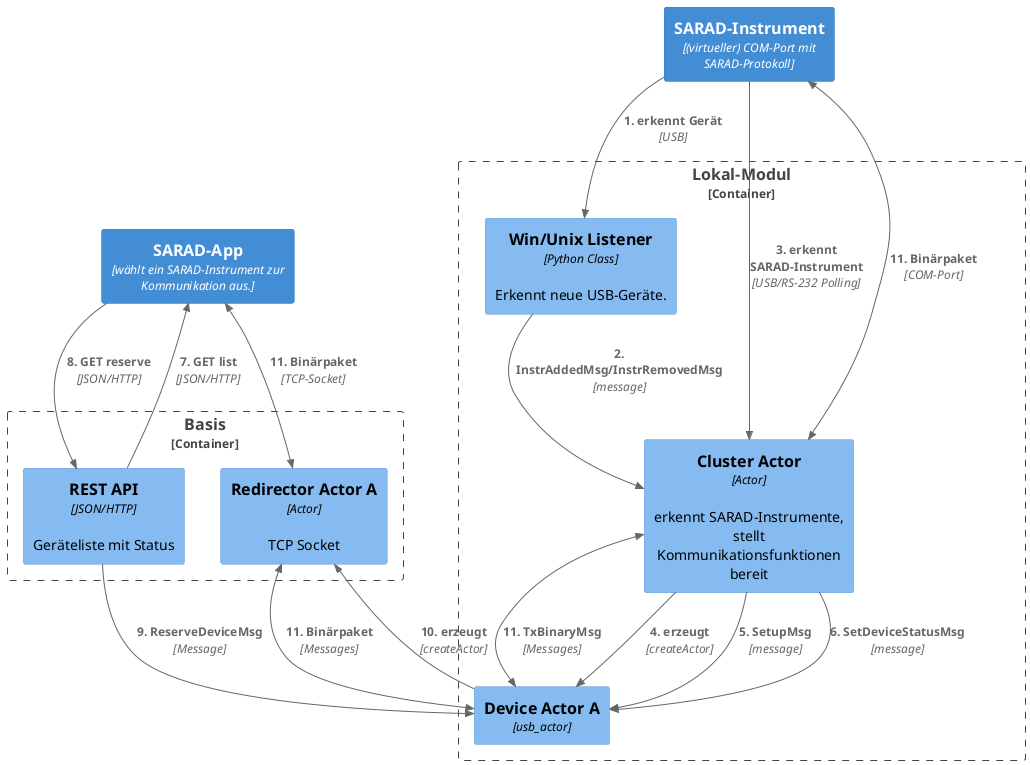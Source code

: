 @startuml
!include <c4/C4_Component.puml>
!include <office/Users/user.puml>

hide stereotype

'AddTagSupport("mod", $borderColor="#d73027")

!$app = "SARAD-App"
!$instr = "SARAD-Instrument"
!$instr_m = "SARAD-Instrumente"

Container(app, $app, "wählt ein $instr zur Kommunikation aus.")

Container_Boundary(mod, "Lokal-Modul") {
        Component(listener, "Win/Unix Listener", "Python Class", "Erkennt neue USB-Geräte.")
        Component(cluster_actor, "Cluster Actor", "Actor", "erkennt $instr_m, stellt Kommunikationsfunktionen bereit")
        Component(device_actor1, "Device Actor A", "usb_actor")
}
Container_Boundary(rs, "Basis") {
        Component(api, "REST API", "JSON/HTTP", "Geräteliste mit Status")
        Component(redirector1, "Redirector Actor A", "Actor", "TCP Socket")
}

Container(inst, $instr, "(virtueller) COM-Port mit SARAD-Protokoll")

Rel(inst, listener, "1. erkennt Gerät", "USB")
Rel(listener, cluster_actor, "2. InstrAddedMsg/InstrRemovedMsg", "message")
Rel(inst, cluster_actor, "3. erkennt $instr", "USB/RS-232 Polling")
Rel(cluster_actor, device_actor1, "4. erzeugt", "createActor")
Rel(cluster_actor, device_actor1, "5. SetupMsg", "message")
Rel(cluster_actor, device_actor1, "6. SetDeviceStatusMsg", "message")
Rel(api, app, "7. GET list", "JSON/HTTP")
Rel(app, api, "8. GET reserve", "JSON/HTTP")
Rel(api, device_actor1, "9. ReserveDeviceMsg", "Message")
Rel(device_actor1, redirector1, "10. erzeugt", "createActor")
BiRel(app, redirector1, "11. Binärpaket", "TCP-Socket")
BiRel(redirector1, device_actor1, "11. Binärpaket", "Messages")
BiRel(device_actor1, cluster_actor, "11. TxBinaryMsg", "Messages")
BiRel(inst, cluster_actor, "11. Binärpaket", "COM-Port")
@enduml

